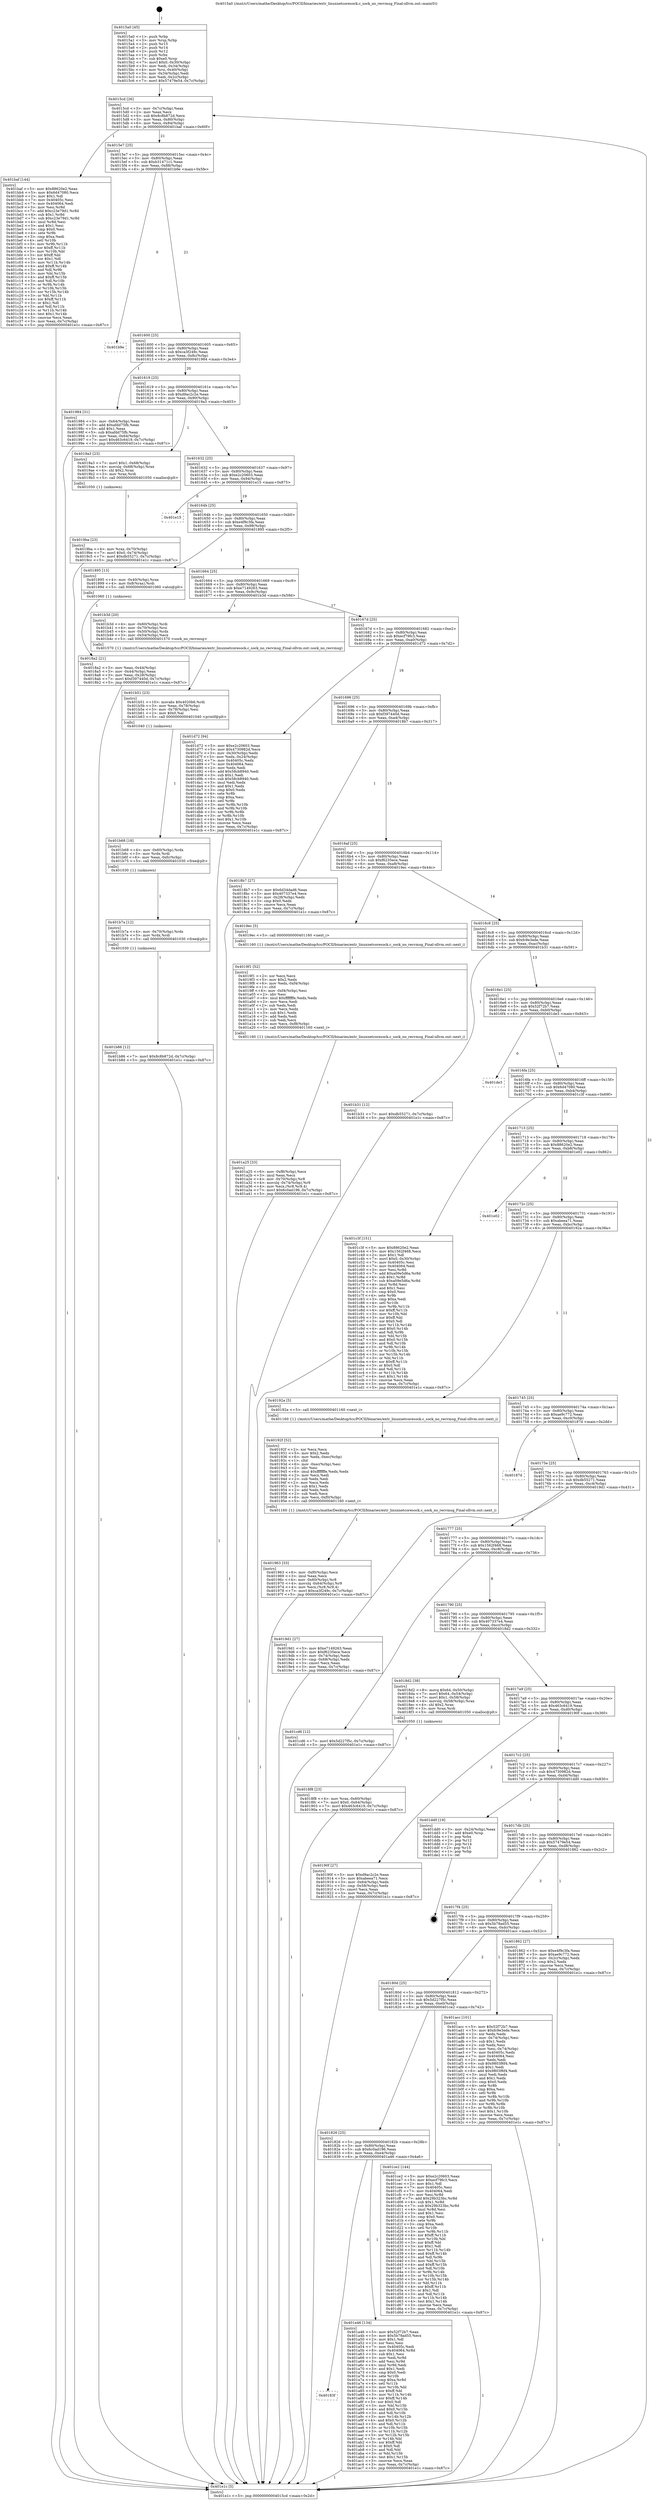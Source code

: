 digraph "0x4015a0" {
  label = "0x4015a0 (/mnt/c/Users/mathe/Desktop/tcc/POCII/binaries/extr_linuxnetcoresock.c_sock_no_recvmsg_Final-ollvm.out::main(0))"
  labelloc = "t"
  node[shape=record]

  Entry [label="",width=0.3,height=0.3,shape=circle,fillcolor=black,style=filled]
  "0x4015cd" [label="{
     0x4015cd [26]\l
     | [instrs]\l
     &nbsp;&nbsp;0x4015cd \<+3\>: mov -0x7c(%rbp),%eax\l
     &nbsp;&nbsp;0x4015d0 \<+2\>: mov %eax,%ecx\l
     &nbsp;&nbsp;0x4015d2 \<+6\>: sub $0x8c8b872d,%ecx\l
     &nbsp;&nbsp;0x4015d8 \<+3\>: mov %eax,-0x80(%rbp)\l
     &nbsp;&nbsp;0x4015db \<+6\>: mov %ecx,-0x84(%rbp)\l
     &nbsp;&nbsp;0x4015e1 \<+6\>: je 0000000000401baf \<main+0x60f\>\l
  }"]
  "0x401baf" [label="{
     0x401baf [144]\l
     | [instrs]\l
     &nbsp;&nbsp;0x401baf \<+5\>: mov $0x88620e2,%eax\l
     &nbsp;&nbsp;0x401bb4 \<+5\>: mov $0x6d47080,%ecx\l
     &nbsp;&nbsp;0x401bb9 \<+2\>: mov $0x1,%dl\l
     &nbsp;&nbsp;0x401bbb \<+7\>: mov 0x40405c,%esi\l
     &nbsp;&nbsp;0x401bc2 \<+7\>: mov 0x404064,%edi\l
     &nbsp;&nbsp;0x401bc9 \<+3\>: mov %esi,%r8d\l
     &nbsp;&nbsp;0x401bcc \<+7\>: add $0xc23e79d1,%r8d\l
     &nbsp;&nbsp;0x401bd3 \<+4\>: sub $0x1,%r8d\l
     &nbsp;&nbsp;0x401bd7 \<+7\>: sub $0xc23e79d1,%r8d\l
     &nbsp;&nbsp;0x401bde \<+4\>: imul %r8d,%esi\l
     &nbsp;&nbsp;0x401be2 \<+3\>: and $0x1,%esi\l
     &nbsp;&nbsp;0x401be5 \<+3\>: cmp $0x0,%esi\l
     &nbsp;&nbsp;0x401be8 \<+4\>: sete %r9b\l
     &nbsp;&nbsp;0x401bec \<+3\>: cmp $0xa,%edi\l
     &nbsp;&nbsp;0x401bef \<+4\>: setl %r10b\l
     &nbsp;&nbsp;0x401bf3 \<+3\>: mov %r9b,%r11b\l
     &nbsp;&nbsp;0x401bf6 \<+4\>: xor $0xff,%r11b\l
     &nbsp;&nbsp;0x401bfa \<+3\>: mov %r10b,%bl\l
     &nbsp;&nbsp;0x401bfd \<+3\>: xor $0xff,%bl\l
     &nbsp;&nbsp;0x401c00 \<+3\>: xor $0x1,%dl\l
     &nbsp;&nbsp;0x401c03 \<+3\>: mov %r11b,%r14b\l
     &nbsp;&nbsp;0x401c06 \<+4\>: and $0xff,%r14b\l
     &nbsp;&nbsp;0x401c0a \<+3\>: and %dl,%r9b\l
     &nbsp;&nbsp;0x401c0d \<+3\>: mov %bl,%r15b\l
     &nbsp;&nbsp;0x401c10 \<+4\>: and $0xff,%r15b\l
     &nbsp;&nbsp;0x401c14 \<+3\>: and %dl,%r10b\l
     &nbsp;&nbsp;0x401c17 \<+3\>: or %r9b,%r14b\l
     &nbsp;&nbsp;0x401c1a \<+3\>: or %r10b,%r15b\l
     &nbsp;&nbsp;0x401c1d \<+3\>: xor %r15b,%r14b\l
     &nbsp;&nbsp;0x401c20 \<+3\>: or %bl,%r11b\l
     &nbsp;&nbsp;0x401c23 \<+4\>: xor $0xff,%r11b\l
     &nbsp;&nbsp;0x401c27 \<+3\>: or $0x1,%dl\l
     &nbsp;&nbsp;0x401c2a \<+3\>: and %dl,%r11b\l
     &nbsp;&nbsp;0x401c2d \<+3\>: or %r11b,%r14b\l
     &nbsp;&nbsp;0x401c30 \<+4\>: test $0x1,%r14b\l
     &nbsp;&nbsp;0x401c34 \<+3\>: cmovne %ecx,%eax\l
     &nbsp;&nbsp;0x401c37 \<+3\>: mov %eax,-0x7c(%rbp)\l
     &nbsp;&nbsp;0x401c3a \<+5\>: jmp 0000000000401e1c \<main+0x87c\>\l
  }"]
  "0x4015e7" [label="{
     0x4015e7 [25]\l
     | [instrs]\l
     &nbsp;&nbsp;0x4015e7 \<+5\>: jmp 00000000004015ec \<main+0x4c\>\l
     &nbsp;&nbsp;0x4015ec \<+3\>: mov -0x80(%rbp),%eax\l
     &nbsp;&nbsp;0x4015ef \<+5\>: sub $0xb31471c1,%eax\l
     &nbsp;&nbsp;0x4015f4 \<+6\>: mov %eax,-0x88(%rbp)\l
     &nbsp;&nbsp;0x4015fa \<+6\>: je 0000000000401b9e \<main+0x5fe\>\l
  }"]
  Exit [label="",width=0.3,height=0.3,shape=circle,fillcolor=black,style=filled,peripheries=2]
  "0x401b9e" [label="{
     0x401b9e\l
  }", style=dashed]
  "0x401600" [label="{
     0x401600 [25]\l
     | [instrs]\l
     &nbsp;&nbsp;0x401600 \<+5\>: jmp 0000000000401605 \<main+0x65\>\l
     &nbsp;&nbsp;0x401605 \<+3\>: mov -0x80(%rbp),%eax\l
     &nbsp;&nbsp;0x401608 \<+5\>: sub $0xca3f249c,%eax\l
     &nbsp;&nbsp;0x40160d \<+6\>: mov %eax,-0x8c(%rbp)\l
     &nbsp;&nbsp;0x401613 \<+6\>: je 0000000000401984 \<main+0x3e4\>\l
  }"]
  "0x401b86" [label="{
     0x401b86 [12]\l
     | [instrs]\l
     &nbsp;&nbsp;0x401b86 \<+7\>: movl $0x8c8b872d,-0x7c(%rbp)\l
     &nbsp;&nbsp;0x401b8d \<+5\>: jmp 0000000000401e1c \<main+0x87c\>\l
  }"]
  "0x401984" [label="{
     0x401984 [31]\l
     | [instrs]\l
     &nbsp;&nbsp;0x401984 \<+3\>: mov -0x64(%rbp),%eax\l
     &nbsp;&nbsp;0x401987 \<+5\>: add $0xafdd75fb,%eax\l
     &nbsp;&nbsp;0x40198c \<+3\>: add $0x1,%eax\l
     &nbsp;&nbsp;0x40198f \<+5\>: sub $0xafdd75fb,%eax\l
     &nbsp;&nbsp;0x401994 \<+3\>: mov %eax,-0x64(%rbp)\l
     &nbsp;&nbsp;0x401997 \<+7\>: movl $0x463c6419,-0x7c(%rbp)\l
     &nbsp;&nbsp;0x40199e \<+5\>: jmp 0000000000401e1c \<main+0x87c\>\l
  }"]
  "0x401619" [label="{
     0x401619 [25]\l
     | [instrs]\l
     &nbsp;&nbsp;0x401619 \<+5\>: jmp 000000000040161e \<main+0x7e\>\l
     &nbsp;&nbsp;0x40161e \<+3\>: mov -0x80(%rbp),%eax\l
     &nbsp;&nbsp;0x401621 \<+5\>: sub $0xd9ac2c2e,%eax\l
     &nbsp;&nbsp;0x401626 \<+6\>: mov %eax,-0x90(%rbp)\l
     &nbsp;&nbsp;0x40162c \<+6\>: je 00000000004019a3 \<main+0x403\>\l
  }"]
  "0x401b7a" [label="{
     0x401b7a [12]\l
     | [instrs]\l
     &nbsp;&nbsp;0x401b7a \<+4\>: mov -0x70(%rbp),%rdx\l
     &nbsp;&nbsp;0x401b7e \<+3\>: mov %rdx,%rdi\l
     &nbsp;&nbsp;0x401b81 \<+5\>: call 0000000000401030 \<free@plt\>\l
     | [calls]\l
     &nbsp;&nbsp;0x401030 \{1\} (unknown)\l
  }"]
  "0x4019a3" [label="{
     0x4019a3 [23]\l
     | [instrs]\l
     &nbsp;&nbsp;0x4019a3 \<+7\>: movl $0x1,-0x68(%rbp)\l
     &nbsp;&nbsp;0x4019aa \<+4\>: movslq -0x68(%rbp),%rax\l
     &nbsp;&nbsp;0x4019ae \<+4\>: shl $0x2,%rax\l
     &nbsp;&nbsp;0x4019b2 \<+3\>: mov %rax,%rdi\l
     &nbsp;&nbsp;0x4019b5 \<+5\>: call 0000000000401050 \<malloc@plt\>\l
     | [calls]\l
     &nbsp;&nbsp;0x401050 \{1\} (unknown)\l
  }"]
  "0x401632" [label="{
     0x401632 [25]\l
     | [instrs]\l
     &nbsp;&nbsp;0x401632 \<+5\>: jmp 0000000000401637 \<main+0x97\>\l
     &nbsp;&nbsp;0x401637 \<+3\>: mov -0x80(%rbp),%eax\l
     &nbsp;&nbsp;0x40163a \<+5\>: sub $0xe2c20603,%eax\l
     &nbsp;&nbsp;0x40163f \<+6\>: mov %eax,-0x94(%rbp)\l
     &nbsp;&nbsp;0x401645 \<+6\>: je 0000000000401e15 \<main+0x875\>\l
  }"]
  "0x401b68" [label="{
     0x401b68 [18]\l
     | [instrs]\l
     &nbsp;&nbsp;0x401b68 \<+4\>: mov -0x60(%rbp),%rdx\l
     &nbsp;&nbsp;0x401b6c \<+3\>: mov %rdx,%rdi\l
     &nbsp;&nbsp;0x401b6f \<+6\>: mov %eax,-0xfc(%rbp)\l
     &nbsp;&nbsp;0x401b75 \<+5\>: call 0000000000401030 \<free@plt\>\l
     | [calls]\l
     &nbsp;&nbsp;0x401030 \{1\} (unknown)\l
  }"]
  "0x401e15" [label="{
     0x401e15\l
  }", style=dashed]
  "0x40164b" [label="{
     0x40164b [25]\l
     | [instrs]\l
     &nbsp;&nbsp;0x40164b \<+5\>: jmp 0000000000401650 \<main+0xb0\>\l
     &nbsp;&nbsp;0x401650 \<+3\>: mov -0x80(%rbp),%eax\l
     &nbsp;&nbsp;0x401653 \<+5\>: sub $0xe4f9c3fa,%eax\l
     &nbsp;&nbsp;0x401658 \<+6\>: mov %eax,-0x98(%rbp)\l
     &nbsp;&nbsp;0x40165e \<+6\>: je 0000000000401895 \<main+0x2f5\>\l
  }"]
  "0x401b51" [label="{
     0x401b51 [23]\l
     | [instrs]\l
     &nbsp;&nbsp;0x401b51 \<+10\>: movabs $0x4020b6,%rdi\l
     &nbsp;&nbsp;0x401b5b \<+3\>: mov %eax,-0x78(%rbp)\l
     &nbsp;&nbsp;0x401b5e \<+3\>: mov -0x78(%rbp),%esi\l
     &nbsp;&nbsp;0x401b61 \<+2\>: mov $0x0,%al\l
     &nbsp;&nbsp;0x401b63 \<+5\>: call 0000000000401040 \<printf@plt\>\l
     | [calls]\l
     &nbsp;&nbsp;0x401040 \{1\} (unknown)\l
  }"]
  "0x401895" [label="{
     0x401895 [13]\l
     | [instrs]\l
     &nbsp;&nbsp;0x401895 \<+4\>: mov -0x40(%rbp),%rax\l
     &nbsp;&nbsp;0x401899 \<+4\>: mov 0x8(%rax),%rdi\l
     &nbsp;&nbsp;0x40189d \<+5\>: call 0000000000401060 \<atoi@plt\>\l
     | [calls]\l
     &nbsp;&nbsp;0x401060 \{1\} (unknown)\l
  }"]
  "0x401664" [label="{
     0x401664 [25]\l
     | [instrs]\l
     &nbsp;&nbsp;0x401664 \<+5\>: jmp 0000000000401669 \<main+0xc9\>\l
     &nbsp;&nbsp;0x401669 \<+3\>: mov -0x80(%rbp),%eax\l
     &nbsp;&nbsp;0x40166c \<+5\>: sub $0xe7149263,%eax\l
     &nbsp;&nbsp;0x401671 \<+6\>: mov %eax,-0x9c(%rbp)\l
     &nbsp;&nbsp;0x401677 \<+6\>: je 0000000000401b3d \<main+0x59d\>\l
  }"]
  "0x40183f" [label="{
     0x40183f\l
  }", style=dashed]
  "0x401b3d" [label="{
     0x401b3d [20]\l
     | [instrs]\l
     &nbsp;&nbsp;0x401b3d \<+4\>: mov -0x60(%rbp),%rdi\l
     &nbsp;&nbsp;0x401b41 \<+4\>: mov -0x70(%rbp),%rsi\l
     &nbsp;&nbsp;0x401b45 \<+4\>: mov -0x50(%rbp),%rdx\l
     &nbsp;&nbsp;0x401b49 \<+3\>: mov -0x54(%rbp),%ecx\l
     &nbsp;&nbsp;0x401b4c \<+5\>: call 0000000000401570 \<sock_no_recvmsg\>\l
     | [calls]\l
     &nbsp;&nbsp;0x401570 \{1\} (/mnt/c/Users/mathe/Desktop/tcc/POCII/binaries/extr_linuxnetcoresock.c_sock_no_recvmsg_Final-ollvm.out::sock_no_recvmsg)\l
  }"]
  "0x40167d" [label="{
     0x40167d [25]\l
     | [instrs]\l
     &nbsp;&nbsp;0x40167d \<+5\>: jmp 0000000000401682 \<main+0xe2\>\l
     &nbsp;&nbsp;0x401682 \<+3\>: mov -0x80(%rbp),%eax\l
     &nbsp;&nbsp;0x401685 \<+5\>: sub $0xecf79fc3,%eax\l
     &nbsp;&nbsp;0x40168a \<+6\>: mov %eax,-0xa0(%rbp)\l
     &nbsp;&nbsp;0x401690 \<+6\>: je 0000000000401d72 \<main+0x7d2\>\l
  }"]
  "0x401a46" [label="{
     0x401a46 [134]\l
     | [instrs]\l
     &nbsp;&nbsp;0x401a46 \<+5\>: mov $0x52f72b7,%eax\l
     &nbsp;&nbsp;0x401a4b \<+5\>: mov $0x5b78ad55,%ecx\l
     &nbsp;&nbsp;0x401a50 \<+2\>: mov $0x1,%dl\l
     &nbsp;&nbsp;0x401a52 \<+2\>: xor %esi,%esi\l
     &nbsp;&nbsp;0x401a54 \<+7\>: mov 0x40405c,%edi\l
     &nbsp;&nbsp;0x401a5b \<+8\>: mov 0x404064,%r8d\l
     &nbsp;&nbsp;0x401a63 \<+3\>: sub $0x1,%esi\l
     &nbsp;&nbsp;0x401a66 \<+3\>: mov %edi,%r9d\l
     &nbsp;&nbsp;0x401a69 \<+3\>: add %esi,%r9d\l
     &nbsp;&nbsp;0x401a6c \<+4\>: imul %r9d,%edi\l
     &nbsp;&nbsp;0x401a70 \<+3\>: and $0x1,%edi\l
     &nbsp;&nbsp;0x401a73 \<+3\>: cmp $0x0,%edi\l
     &nbsp;&nbsp;0x401a76 \<+4\>: sete %r10b\l
     &nbsp;&nbsp;0x401a7a \<+4\>: cmp $0xa,%r8d\l
     &nbsp;&nbsp;0x401a7e \<+4\>: setl %r11b\l
     &nbsp;&nbsp;0x401a82 \<+3\>: mov %r10b,%bl\l
     &nbsp;&nbsp;0x401a85 \<+3\>: xor $0xff,%bl\l
     &nbsp;&nbsp;0x401a88 \<+3\>: mov %r11b,%r14b\l
     &nbsp;&nbsp;0x401a8b \<+4\>: xor $0xff,%r14b\l
     &nbsp;&nbsp;0x401a8f \<+3\>: xor $0x0,%dl\l
     &nbsp;&nbsp;0x401a92 \<+3\>: mov %bl,%r15b\l
     &nbsp;&nbsp;0x401a95 \<+4\>: and $0x0,%r15b\l
     &nbsp;&nbsp;0x401a99 \<+3\>: and %dl,%r10b\l
     &nbsp;&nbsp;0x401a9c \<+3\>: mov %r14b,%r12b\l
     &nbsp;&nbsp;0x401a9f \<+4\>: and $0x0,%r12b\l
     &nbsp;&nbsp;0x401aa3 \<+3\>: and %dl,%r11b\l
     &nbsp;&nbsp;0x401aa6 \<+3\>: or %r10b,%r15b\l
     &nbsp;&nbsp;0x401aa9 \<+3\>: or %r11b,%r12b\l
     &nbsp;&nbsp;0x401aac \<+3\>: xor %r12b,%r15b\l
     &nbsp;&nbsp;0x401aaf \<+3\>: or %r14b,%bl\l
     &nbsp;&nbsp;0x401ab2 \<+3\>: xor $0xff,%bl\l
     &nbsp;&nbsp;0x401ab5 \<+3\>: or $0x0,%dl\l
     &nbsp;&nbsp;0x401ab8 \<+2\>: and %dl,%bl\l
     &nbsp;&nbsp;0x401aba \<+3\>: or %bl,%r15b\l
     &nbsp;&nbsp;0x401abd \<+4\>: test $0x1,%r15b\l
     &nbsp;&nbsp;0x401ac1 \<+3\>: cmovne %ecx,%eax\l
     &nbsp;&nbsp;0x401ac4 \<+3\>: mov %eax,-0x7c(%rbp)\l
     &nbsp;&nbsp;0x401ac7 \<+5\>: jmp 0000000000401e1c \<main+0x87c\>\l
  }"]
  "0x401d72" [label="{
     0x401d72 [94]\l
     | [instrs]\l
     &nbsp;&nbsp;0x401d72 \<+5\>: mov $0xe2c20603,%eax\l
     &nbsp;&nbsp;0x401d77 \<+5\>: mov $0x4730982d,%ecx\l
     &nbsp;&nbsp;0x401d7c \<+3\>: mov -0x30(%rbp),%edx\l
     &nbsp;&nbsp;0x401d7f \<+3\>: mov %edx,-0x24(%rbp)\l
     &nbsp;&nbsp;0x401d82 \<+7\>: mov 0x40405c,%edx\l
     &nbsp;&nbsp;0x401d89 \<+7\>: mov 0x404064,%esi\l
     &nbsp;&nbsp;0x401d90 \<+2\>: mov %edx,%edi\l
     &nbsp;&nbsp;0x401d92 \<+6\>: add $0x58cb8940,%edi\l
     &nbsp;&nbsp;0x401d98 \<+3\>: sub $0x1,%edi\l
     &nbsp;&nbsp;0x401d9b \<+6\>: sub $0x58cb8940,%edi\l
     &nbsp;&nbsp;0x401da1 \<+3\>: imul %edi,%edx\l
     &nbsp;&nbsp;0x401da4 \<+3\>: and $0x1,%edx\l
     &nbsp;&nbsp;0x401da7 \<+3\>: cmp $0x0,%edx\l
     &nbsp;&nbsp;0x401daa \<+4\>: sete %r8b\l
     &nbsp;&nbsp;0x401dae \<+3\>: cmp $0xa,%esi\l
     &nbsp;&nbsp;0x401db1 \<+4\>: setl %r9b\l
     &nbsp;&nbsp;0x401db5 \<+3\>: mov %r8b,%r10b\l
     &nbsp;&nbsp;0x401db8 \<+3\>: and %r9b,%r10b\l
     &nbsp;&nbsp;0x401dbb \<+3\>: xor %r9b,%r8b\l
     &nbsp;&nbsp;0x401dbe \<+3\>: or %r8b,%r10b\l
     &nbsp;&nbsp;0x401dc1 \<+4\>: test $0x1,%r10b\l
     &nbsp;&nbsp;0x401dc5 \<+3\>: cmovne %ecx,%eax\l
     &nbsp;&nbsp;0x401dc8 \<+3\>: mov %eax,-0x7c(%rbp)\l
     &nbsp;&nbsp;0x401dcb \<+5\>: jmp 0000000000401e1c \<main+0x87c\>\l
  }"]
  "0x401696" [label="{
     0x401696 [25]\l
     | [instrs]\l
     &nbsp;&nbsp;0x401696 \<+5\>: jmp 000000000040169b \<main+0xfb\>\l
     &nbsp;&nbsp;0x40169b \<+3\>: mov -0x80(%rbp),%eax\l
     &nbsp;&nbsp;0x40169e \<+5\>: sub $0xf397440d,%eax\l
     &nbsp;&nbsp;0x4016a3 \<+6\>: mov %eax,-0xa4(%rbp)\l
     &nbsp;&nbsp;0x4016a9 \<+6\>: je 00000000004018b7 \<main+0x317\>\l
  }"]
  "0x401826" [label="{
     0x401826 [25]\l
     | [instrs]\l
     &nbsp;&nbsp;0x401826 \<+5\>: jmp 000000000040182b \<main+0x28b\>\l
     &nbsp;&nbsp;0x40182b \<+3\>: mov -0x80(%rbp),%eax\l
     &nbsp;&nbsp;0x40182e \<+5\>: sub $0x6c0ad196,%eax\l
     &nbsp;&nbsp;0x401833 \<+6\>: mov %eax,-0xe4(%rbp)\l
     &nbsp;&nbsp;0x401839 \<+6\>: je 0000000000401a46 \<main+0x4a6\>\l
  }"]
  "0x4018b7" [label="{
     0x4018b7 [27]\l
     | [instrs]\l
     &nbsp;&nbsp;0x4018b7 \<+5\>: mov $0x6d34dad6,%eax\l
     &nbsp;&nbsp;0x4018bc \<+5\>: mov $0x407337e4,%ecx\l
     &nbsp;&nbsp;0x4018c1 \<+3\>: mov -0x28(%rbp),%edx\l
     &nbsp;&nbsp;0x4018c4 \<+3\>: cmp $0x0,%edx\l
     &nbsp;&nbsp;0x4018c7 \<+3\>: cmove %ecx,%eax\l
     &nbsp;&nbsp;0x4018ca \<+3\>: mov %eax,-0x7c(%rbp)\l
     &nbsp;&nbsp;0x4018cd \<+5\>: jmp 0000000000401e1c \<main+0x87c\>\l
  }"]
  "0x4016af" [label="{
     0x4016af [25]\l
     | [instrs]\l
     &nbsp;&nbsp;0x4016af \<+5\>: jmp 00000000004016b4 \<main+0x114\>\l
     &nbsp;&nbsp;0x4016b4 \<+3\>: mov -0x80(%rbp),%eax\l
     &nbsp;&nbsp;0x4016b7 \<+5\>: sub $0xf6235ece,%eax\l
     &nbsp;&nbsp;0x4016bc \<+6\>: mov %eax,-0xa8(%rbp)\l
     &nbsp;&nbsp;0x4016c2 \<+6\>: je 00000000004019ec \<main+0x44c\>\l
  }"]
  "0x401ce2" [label="{
     0x401ce2 [144]\l
     | [instrs]\l
     &nbsp;&nbsp;0x401ce2 \<+5\>: mov $0xe2c20603,%eax\l
     &nbsp;&nbsp;0x401ce7 \<+5\>: mov $0xecf79fc3,%ecx\l
     &nbsp;&nbsp;0x401cec \<+2\>: mov $0x1,%dl\l
     &nbsp;&nbsp;0x401cee \<+7\>: mov 0x40405c,%esi\l
     &nbsp;&nbsp;0x401cf5 \<+7\>: mov 0x404064,%edi\l
     &nbsp;&nbsp;0x401cfc \<+3\>: mov %esi,%r8d\l
     &nbsp;&nbsp;0x401cff \<+7\>: add $0x29b323bc,%r8d\l
     &nbsp;&nbsp;0x401d06 \<+4\>: sub $0x1,%r8d\l
     &nbsp;&nbsp;0x401d0a \<+7\>: sub $0x29b323bc,%r8d\l
     &nbsp;&nbsp;0x401d11 \<+4\>: imul %r8d,%esi\l
     &nbsp;&nbsp;0x401d15 \<+3\>: and $0x1,%esi\l
     &nbsp;&nbsp;0x401d18 \<+3\>: cmp $0x0,%esi\l
     &nbsp;&nbsp;0x401d1b \<+4\>: sete %r9b\l
     &nbsp;&nbsp;0x401d1f \<+3\>: cmp $0xa,%edi\l
     &nbsp;&nbsp;0x401d22 \<+4\>: setl %r10b\l
     &nbsp;&nbsp;0x401d26 \<+3\>: mov %r9b,%r11b\l
     &nbsp;&nbsp;0x401d29 \<+4\>: xor $0xff,%r11b\l
     &nbsp;&nbsp;0x401d2d \<+3\>: mov %r10b,%bl\l
     &nbsp;&nbsp;0x401d30 \<+3\>: xor $0xff,%bl\l
     &nbsp;&nbsp;0x401d33 \<+3\>: xor $0x1,%dl\l
     &nbsp;&nbsp;0x401d36 \<+3\>: mov %r11b,%r14b\l
     &nbsp;&nbsp;0x401d39 \<+4\>: and $0xff,%r14b\l
     &nbsp;&nbsp;0x401d3d \<+3\>: and %dl,%r9b\l
     &nbsp;&nbsp;0x401d40 \<+3\>: mov %bl,%r15b\l
     &nbsp;&nbsp;0x401d43 \<+4\>: and $0xff,%r15b\l
     &nbsp;&nbsp;0x401d47 \<+3\>: and %dl,%r10b\l
     &nbsp;&nbsp;0x401d4a \<+3\>: or %r9b,%r14b\l
     &nbsp;&nbsp;0x401d4d \<+3\>: or %r10b,%r15b\l
     &nbsp;&nbsp;0x401d50 \<+3\>: xor %r15b,%r14b\l
     &nbsp;&nbsp;0x401d53 \<+3\>: or %bl,%r11b\l
     &nbsp;&nbsp;0x401d56 \<+4\>: xor $0xff,%r11b\l
     &nbsp;&nbsp;0x401d5a \<+3\>: or $0x1,%dl\l
     &nbsp;&nbsp;0x401d5d \<+3\>: and %dl,%r11b\l
     &nbsp;&nbsp;0x401d60 \<+3\>: or %r11b,%r14b\l
     &nbsp;&nbsp;0x401d63 \<+4\>: test $0x1,%r14b\l
     &nbsp;&nbsp;0x401d67 \<+3\>: cmovne %ecx,%eax\l
     &nbsp;&nbsp;0x401d6a \<+3\>: mov %eax,-0x7c(%rbp)\l
     &nbsp;&nbsp;0x401d6d \<+5\>: jmp 0000000000401e1c \<main+0x87c\>\l
  }"]
  "0x4019ec" [label="{
     0x4019ec [5]\l
     | [instrs]\l
     &nbsp;&nbsp;0x4019ec \<+5\>: call 0000000000401160 \<next_i\>\l
     | [calls]\l
     &nbsp;&nbsp;0x401160 \{1\} (/mnt/c/Users/mathe/Desktop/tcc/POCII/binaries/extr_linuxnetcoresock.c_sock_no_recvmsg_Final-ollvm.out::next_i)\l
  }"]
  "0x4016c8" [label="{
     0x4016c8 [25]\l
     | [instrs]\l
     &nbsp;&nbsp;0x4016c8 \<+5\>: jmp 00000000004016cd \<main+0x12d\>\l
     &nbsp;&nbsp;0x4016cd \<+3\>: mov -0x80(%rbp),%eax\l
     &nbsp;&nbsp;0x4016d0 \<+5\>: sub $0xfc9e3ede,%eax\l
     &nbsp;&nbsp;0x4016d5 \<+6\>: mov %eax,-0xac(%rbp)\l
     &nbsp;&nbsp;0x4016db \<+6\>: je 0000000000401b31 \<main+0x591\>\l
  }"]
  "0x40180d" [label="{
     0x40180d [25]\l
     | [instrs]\l
     &nbsp;&nbsp;0x40180d \<+5\>: jmp 0000000000401812 \<main+0x272\>\l
     &nbsp;&nbsp;0x401812 \<+3\>: mov -0x80(%rbp),%eax\l
     &nbsp;&nbsp;0x401815 \<+5\>: sub $0x5d227f5c,%eax\l
     &nbsp;&nbsp;0x40181a \<+6\>: mov %eax,-0xe0(%rbp)\l
     &nbsp;&nbsp;0x401820 \<+6\>: je 0000000000401ce2 \<main+0x742\>\l
  }"]
  "0x401b31" [label="{
     0x401b31 [12]\l
     | [instrs]\l
     &nbsp;&nbsp;0x401b31 \<+7\>: movl $0xdb55271,-0x7c(%rbp)\l
     &nbsp;&nbsp;0x401b38 \<+5\>: jmp 0000000000401e1c \<main+0x87c\>\l
  }"]
  "0x4016e1" [label="{
     0x4016e1 [25]\l
     | [instrs]\l
     &nbsp;&nbsp;0x4016e1 \<+5\>: jmp 00000000004016e6 \<main+0x146\>\l
     &nbsp;&nbsp;0x4016e6 \<+3\>: mov -0x80(%rbp),%eax\l
     &nbsp;&nbsp;0x4016e9 \<+5\>: sub $0x52f72b7,%eax\l
     &nbsp;&nbsp;0x4016ee \<+6\>: mov %eax,-0xb0(%rbp)\l
     &nbsp;&nbsp;0x4016f4 \<+6\>: je 0000000000401de3 \<main+0x843\>\l
  }"]
  "0x401acc" [label="{
     0x401acc [101]\l
     | [instrs]\l
     &nbsp;&nbsp;0x401acc \<+5\>: mov $0x52f72b7,%eax\l
     &nbsp;&nbsp;0x401ad1 \<+5\>: mov $0xfc9e3ede,%ecx\l
     &nbsp;&nbsp;0x401ad6 \<+2\>: xor %edx,%edx\l
     &nbsp;&nbsp;0x401ad8 \<+3\>: mov -0x74(%rbp),%esi\l
     &nbsp;&nbsp;0x401adb \<+3\>: sub $0x1,%edx\l
     &nbsp;&nbsp;0x401ade \<+2\>: sub %edx,%esi\l
     &nbsp;&nbsp;0x401ae0 \<+3\>: mov %esi,-0x74(%rbp)\l
     &nbsp;&nbsp;0x401ae3 \<+7\>: mov 0x40405c,%edx\l
     &nbsp;&nbsp;0x401aea \<+7\>: mov 0x404064,%esi\l
     &nbsp;&nbsp;0x401af1 \<+2\>: mov %edx,%edi\l
     &nbsp;&nbsp;0x401af3 \<+6\>: sub $0x9803f6f4,%edi\l
     &nbsp;&nbsp;0x401af9 \<+3\>: sub $0x1,%edi\l
     &nbsp;&nbsp;0x401afc \<+6\>: add $0x9803f6f4,%edi\l
     &nbsp;&nbsp;0x401b02 \<+3\>: imul %edi,%edx\l
     &nbsp;&nbsp;0x401b05 \<+3\>: and $0x1,%edx\l
     &nbsp;&nbsp;0x401b08 \<+3\>: cmp $0x0,%edx\l
     &nbsp;&nbsp;0x401b0b \<+4\>: sete %r8b\l
     &nbsp;&nbsp;0x401b0f \<+3\>: cmp $0xa,%esi\l
     &nbsp;&nbsp;0x401b12 \<+4\>: setl %r9b\l
     &nbsp;&nbsp;0x401b16 \<+3\>: mov %r8b,%r10b\l
     &nbsp;&nbsp;0x401b19 \<+3\>: and %r9b,%r10b\l
     &nbsp;&nbsp;0x401b1c \<+3\>: xor %r9b,%r8b\l
     &nbsp;&nbsp;0x401b1f \<+3\>: or %r8b,%r10b\l
     &nbsp;&nbsp;0x401b22 \<+4\>: test $0x1,%r10b\l
     &nbsp;&nbsp;0x401b26 \<+3\>: cmovne %ecx,%eax\l
     &nbsp;&nbsp;0x401b29 \<+3\>: mov %eax,-0x7c(%rbp)\l
     &nbsp;&nbsp;0x401b2c \<+5\>: jmp 0000000000401e1c \<main+0x87c\>\l
  }"]
  "0x401de3" [label="{
     0x401de3\l
  }", style=dashed]
  "0x4016fa" [label="{
     0x4016fa [25]\l
     | [instrs]\l
     &nbsp;&nbsp;0x4016fa \<+5\>: jmp 00000000004016ff \<main+0x15f\>\l
     &nbsp;&nbsp;0x4016ff \<+3\>: mov -0x80(%rbp),%eax\l
     &nbsp;&nbsp;0x401702 \<+5\>: sub $0x6d47080,%eax\l
     &nbsp;&nbsp;0x401707 \<+6\>: mov %eax,-0xb4(%rbp)\l
     &nbsp;&nbsp;0x40170d \<+6\>: je 0000000000401c3f \<main+0x69f\>\l
  }"]
  "0x401a25" [label="{
     0x401a25 [33]\l
     | [instrs]\l
     &nbsp;&nbsp;0x401a25 \<+6\>: mov -0xf8(%rbp),%ecx\l
     &nbsp;&nbsp;0x401a2b \<+3\>: imul %eax,%ecx\l
     &nbsp;&nbsp;0x401a2e \<+4\>: mov -0x70(%rbp),%r8\l
     &nbsp;&nbsp;0x401a32 \<+4\>: movslq -0x74(%rbp),%r9\l
     &nbsp;&nbsp;0x401a36 \<+4\>: mov %ecx,(%r8,%r9,4)\l
     &nbsp;&nbsp;0x401a3a \<+7\>: movl $0x6c0ad196,-0x7c(%rbp)\l
     &nbsp;&nbsp;0x401a41 \<+5\>: jmp 0000000000401e1c \<main+0x87c\>\l
  }"]
  "0x401c3f" [label="{
     0x401c3f [151]\l
     | [instrs]\l
     &nbsp;&nbsp;0x401c3f \<+5\>: mov $0x88620e2,%eax\l
     &nbsp;&nbsp;0x401c44 \<+5\>: mov $0x1562f468,%ecx\l
     &nbsp;&nbsp;0x401c49 \<+2\>: mov $0x1,%dl\l
     &nbsp;&nbsp;0x401c4b \<+7\>: movl $0x0,-0x30(%rbp)\l
     &nbsp;&nbsp;0x401c52 \<+7\>: mov 0x40405c,%esi\l
     &nbsp;&nbsp;0x401c59 \<+7\>: mov 0x404064,%edi\l
     &nbsp;&nbsp;0x401c60 \<+3\>: mov %esi,%r8d\l
     &nbsp;&nbsp;0x401c63 \<+7\>: add $0xa09e5d6a,%r8d\l
     &nbsp;&nbsp;0x401c6a \<+4\>: sub $0x1,%r8d\l
     &nbsp;&nbsp;0x401c6e \<+7\>: sub $0xa09e5d6a,%r8d\l
     &nbsp;&nbsp;0x401c75 \<+4\>: imul %r8d,%esi\l
     &nbsp;&nbsp;0x401c79 \<+3\>: and $0x1,%esi\l
     &nbsp;&nbsp;0x401c7c \<+3\>: cmp $0x0,%esi\l
     &nbsp;&nbsp;0x401c7f \<+4\>: sete %r9b\l
     &nbsp;&nbsp;0x401c83 \<+3\>: cmp $0xa,%edi\l
     &nbsp;&nbsp;0x401c86 \<+4\>: setl %r10b\l
     &nbsp;&nbsp;0x401c8a \<+3\>: mov %r9b,%r11b\l
     &nbsp;&nbsp;0x401c8d \<+4\>: xor $0xff,%r11b\l
     &nbsp;&nbsp;0x401c91 \<+3\>: mov %r10b,%bl\l
     &nbsp;&nbsp;0x401c94 \<+3\>: xor $0xff,%bl\l
     &nbsp;&nbsp;0x401c97 \<+3\>: xor $0x0,%dl\l
     &nbsp;&nbsp;0x401c9a \<+3\>: mov %r11b,%r14b\l
     &nbsp;&nbsp;0x401c9d \<+4\>: and $0x0,%r14b\l
     &nbsp;&nbsp;0x401ca1 \<+3\>: and %dl,%r9b\l
     &nbsp;&nbsp;0x401ca4 \<+3\>: mov %bl,%r15b\l
     &nbsp;&nbsp;0x401ca7 \<+4\>: and $0x0,%r15b\l
     &nbsp;&nbsp;0x401cab \<+3\>: and %dl,%r10b\l
     &nbsp;&nbsp;0x401cae \<+3\>: or %r9b,%r14b\l
     &nbsp;&nbsp;0x401cb1 \<+3\>: or %r10b,%r15b\l
     &nbsp;&nbsp;0x401cb4 \<+3\>: xor %r15b,%r14b\l
     &nbsp;&nbsp;0x401cb7 \<+3\>: or %bl,%r11b\l
     &nbsp;&nbsp;0x401cba \<+4\>: xor $0xff,%r11b\l
     &nbsp;&nbsp;0x401cbe \<+3\>: or $0x0,%dl\l
     &nbsp;&nbsp;0x401cc1 \<+3\>: and %dl,%r11b\l
     &nbsp;&nbsp;0x401cc4 \<+3\>: or %r11b,%r14b\l
     &nbsp;&nbsp;0x401cc7 \<+4\>: test $0x1,%r14b\l
     &nbsp;&nbsp;0x401ccb \<+3\>: cmovne %ecx,%eax\l
     &nbsp;&nbsp;0x401cce \<+3\>: mov %eax,-0x7c(%rbp)\l
     &nbsp;&nbsp;0x401cd1 \<+5\>: jmp 0000000000401e1c \<main+0x87c\>\l
  }"]
  "0x401713" [label="{
     0x401713 [25]\l
     | [instrs]\l
     &nbsp;&nbsp;0x401713 \<+5\>: jmp 0000000000401718 \<main+0x178\>\l
     &nbsp;&nbsp;0x401718 \<+3\>: mov -0x80(%rbp),%eax\l
     &nbsp;&nbsp;0x40171b \<+5\>: sub $0x88620e2,%eax\l
     &nbsp;&nbsp;0x401720 \<+6\>: mov %eax,-0xb8(%rbp)\l
     &nbsp;&nbsp;0x401726 \<+6\>: je 0000000000401e02 \<main+0x862\>\l
  }"]
  "0x4019f1" [label="{
     0x4019f1 [52]\l
     | [instrs]\l
     &nbsp;&nbsp;0x4019f1 \<+2\>: xor %ecx,%ecx\l
     &nbsp;&nbsp;0x4019f3 \<+5\>: mov $0x2,%edx\l
     &nbsp;&nbsp;0x4019f8 \<+6\>: mov %edx,-0xf4(%rbp)\l
     &nbsp;&nbsp;0x4019fe \<+1\>: cltd\l
     &nbsp;&nbsp;0x4019ff \<+6\>: mov -0xf4(%rbp),%esi\l
     &nbsp;&nbsp;0x401a05 \<+2\>: idiv %esi\l
     &nbsp;&nbsp;0x401a07 \<+6\>: imul $0xfffffffe,%edx,%edx\l
     &nbsp;&nbsp;0x401a0d \<+2\>: mov %ecx,%edi\l
     &nbsp;&nbsp;0x401a0f \<+2\>: sub %edx,%edi\l
     &nbsp;&nbsp;0x401a11 \<+2\>: mov %ecx,%edx\l
     &nbsp;&nbsp;0x401a13 \<+3\>: sub $0x1,%edx\l
     &nbsp;&nbsp;0x401a16 \<+2\>: add %edx,%edi\l
     &nbsp;&nbsp;0x401a18 \<+2\>: sub %edi,%ecx\l
     &nbsp;&nbsp;0x401a1a \<+6\>: mov %ecx,-0xf8(%rbp)\l
     &nbsp;&nbsp;0x401a20 \<+5\>: call 0000000000401160 \<next_i\>\l
     | [calls]\l
     &nbsp;&nbsp;0x401160 \{1\} (/mnt/c/Users/mathe/Desktop/tcc/POCII/binaries/extr_linuxnetcoresock.c_sock_no_recvmsg_Final-ollvm.out::next_i)\l
  }"]
  "0x401e02" [label="{
     0x401e02\l
  }", style=dashed]
  "0x40172c" [label="{
     0x40172c [25]\l
     | [instrs]\l
     &nbsp;&nbsp;0x40172c \<+5\>: jmp 0000000000401731 \<main+0x191\>\l
     &nbsp;&nbsp;0x401731 \<+3\>: mov -0x80(%rbp),%eax\l
     &nbsp;&nbsp;0x401734 \<+5\>: sub $0xabeea71,%eax\l
     &nbsp;&nbsp;0x401739 \<+6\>: mov %eax,-0xbc(%rbp)\l
     &nbsp;&nbsp;0x40173f \<+6\>: je 000000000040192a \<main+0x38a\>\l
  }"]
  "0x4019ba" [label="{
     0x4019ba [23]\l
     | [instrs]\l
     &nbsp;&nbsp;0x4019ba \<+4\>: mov %rax,-0x70(%rbp)\l
     &nbsp;&nbsp;0x4019be \<+7\>: movl $0x0,-0x74(%rbp)\l
     &nbsp;&nbsp;0x4019c5 \<+7\>: movl $0xdb55271,-0x7c(%rbp)\l
     &nbsp;&nbsp;0x4019cc \<+5\>: jmp 0000000000401e1c \<main+0x87c\>\l
  }"]
  "0x40192a" [label="{
     0x40192a [5]\l
     | [instrs]\l
     &nbsp;&nbsp;0x40192a \<+5\>: call 0000000000401160 \<next_i\>\l
     | [calls]\l
     &nbsp;&nbsp;0x401160 \{1\} (/mnt/c/Users/mathe/Desktop/tcc/POCII/binaries/extr_linuxnetcoresock.c_sock_no_recvmsg_Final-ollvm.out::next_i)\l
  }"]
  "0x401745" [label="{
     0x401745 [25]\l
     | [instrs]\l
     &nbsp;&nbsp;0x401745 \<+5\>: jmp 000000000040174a \<main+0x1aa\>\l
     &nbsp;&nbsp;0x40174a \<+3\>: mov -0x80(%rbp),%eax\l
     &nbsp;&nbsp;0x40174d \<+5\>: sub $0xae9c772,%eax\l
     &nbsp;&nbsp;0x401752 \<+6\>: mov %eax,-0xc0(%rbp)\l
     &nbsp;&nbsp;0x401758 \<+6\>: je 000000000040187d \<main+0x2dd\>\l
  }"]
  "0x401963" [label="{
     0x401963 [33]\l
     | [instrs]\l
     &nbsp;&nbsp;0x401963 \<+6\>: mov -0xf0(%rbp),%ecx\l
     &nbsp;&nbsp;0x401969 \<+3\>: imul %eax,%ecx\l
     &nbsp;&nbsp;0x40196c \<+4\>: mov -0x60(%rbp),%r8\l
     &nbsp;&nbsp;0x401970 \<+4\>: movslq -0x64(%rbp),%r9\l
     &nbsp;&nbsp;0x401974 \<+4\>: mov %ecx,(%r8,%r9,4)\l
     &nbsp;&nbsp;0x401978 \<+7\>: movl $0xca3f249c,-0x7c(%rbp)\l
     &nbsp;&nbsp;0x40197f \<+5\>: jmp 0000000000401e1c \<main+0x87c\>\l
  }"]
  "0x40187d" [label="{
     0x40187d\l
  }", style=dashed]
  "0x40175e" [label="{
     0x40175e [25]\l
     | [instrs]\l
     &nbsp;&nbsp;0x40175e \<+5\>: jmp 0000000000401763 \<main+0x1c3\>\l
     &nbsp;&nbsp;0x401763 \<+3\>: mov -0x80(%rbp),%eax\l
     &nbsp;&nbsp;0x401766 \<+5\>: sub $0xdb55271,%eax\l
     &nbsp;&nbsp;0x40176b \<+6\>: mov %eax,-0xc4(%rbp)\l
     &nbsp;&nbsp;0x401771 \<+6\>: je 00000000004019d1 \<main+0x431\>\l
  }"]
  "0x40192f" [label="{
     0x40192f [52]\l
     | [instrs]\l
     &nbsp;&nbsp;0x40192f \<+2\>: xor %ecx,%ecx\l
     &nbsp;&nbsp;0x401931 \<+5\>: mov $0x2,%edx\l
     &nbsp;&nbsp;0x401936 \<+6\>: mov %edx,-0xec(%rbp)\l
     &nbsp;&nbsp;0x40193c \<+1\>: cltd\l
     &nbsp;&nbsp;0x40193d \<+6\>: mov -0xec(%rbp),%esi\l
     &nbsp;&nbsp;0x401943 \<+2\>: idiv %esi\l
     &nbsp;&nbsp;0x401945 \<+6\>: imul $0xfffffffe,%edx,%edx\l
     &nbsp;&nbsp;0x40194b \<+2\>: mov %ecx,%edi\l
     &nbsp;&nbsp;0x40194d \<+2\>: sub %edx,%edi\l
     &nbsp;&nbsp;0x40194f \<+2\>: mov %ecx,%edx\l
     &nbsp;&nbsp;0x401951 \<+3\>: sub $0x1,%edx\l
     &nbsp;&nbsp;0x401954 \<+2\>: add %edx,%edi\l
     &nbsp;&nbsp;0x401956 \<+2\>: sub %edi,%ecx\l
     &nbsp;&nbsp;0x401958 \<+6\>: mov %ecx,-0xf0(%rbp)\l
     &nbsp;&nbsp;0x40195e \<+5\>: call 0000000000401160 \<next_i\>\l
     | [calls]\l
     &nbsp;&nbsp;0x401160 \{1\} (/mnt/c/Users/mathe/Desktop/tcc/POCII/binaries/extr_linuxnetcoresock.c_sock_no_recvmsg_Final-ollvm.out::next_i)\l
  }"]
  "0x4019d1" [label="{
     0x4019d1 [27]\l
     | [instrs]\l
     &nbsp;&nbsp;0x4019d1 \<+5\>: mov $0xe7149263,%eax\l
     &nbsp;&nbsp;0x4019d6 \<+5\>: mov $0xf6235ece,%ecx\l
     &nbsp;&nbsp;0x4019db \<+3\>: mov -0x74(%rbp),%edx\l
     &nbsp;&nbsp;0x4019de \<+3\>: cmp -0x68(%rbp),%edx\l
     &nbsp;&nbsp;0x4019e1 \<+3\>: cmovl %ecx,%eax\l
     &nbsp;&nbsp;0x4019e4 \<+3\>: mov %eax,-0x7c(%rbp)\l
     &nbsp;&nbsp;0x4019e7 \<+5\>: jmp 0000000000401e1c \<main+0x87c\>\l
  }"]
  "0x401777" [label="{
     0x401777 [25]\l
     | [instrs]\l
     &nbsp;&nbsp;0x401777 \<+5\>: jmp 000000000040177c \<main+0x1dc\>\l
     &nbsp;&nbsp;0x40177c \<+3\>: mov -0x80(%rbp),%eax\l
     &nbsp;&nbsp;0x40177f \<+5\>: sub $0x1562f468,%eax\l
     &nbsp;&nbsp;0x401784 \<+6\>: mov %eax,-0xc8(%rbp)\l
     &nbsp;&nbsp;0x40178a \<+6\>: je 0000000000401cd6 \<main+0x736\>\l
  }"]
  "0x4018f8" [label="{
     0x4018f8 [23]\l
     | [instrs]\l
     &nbsp;&nbsp;0x4018f8 \<+4\>: mov %rax,-0x60(%rbp)\l
     &nbsp;&nbsp;0x4018fc \<+7\>: movl $0x0,-0x64(%rbp)\l
     &nbsp;&nbsp;0x401903 \<+7\>: movl $0x463c6419,-0x7c(%rbp)\l
     &nbsp;&nbsp;0x40190a \<+5\>: jmp 0000000000401e1c \<main+0x87c\>\l
  }"]
  "0x401cd6" [label="{
     0x401cd6 [12]\l
     | [instrs]\l
     &nbsp;&nbsp;0x401cd6 \<+7\>: movl $0x5d227f5c,-0x7c(%rbp)\l
     &nbsp;&nbsp;0x401cdd \<+5\>: jmp 0000000000401e1c \<main+0x87c\>\l
  }"]
  "0x401790" [label="{
     0x401790 [25]\l
     | [instrs]\l
     &nbsp;&nbsp;0x401790 \<+5\>: jmp 0000000000401795 \<main+0x1f5\>\l
     &nbsp;&nbsp;0x401795 \<+3\>: mov -0x80(%rbp),%eax\l
     &nbsp;&nbsp;0x401798 \<+5\>: sub $0x407337e4,%eax\l
     &nbsp;&nbsp;0x40179d \<+6\>: mov %eax,-0xcc(%rbp)\l
     &nbsp;&nbsp;0x4017a3 \<+6\>: je 00000000004018d2 \<main+0x332\>\l
  }"]
  "0x4018a2" [label="{
     0x4018a2 [21]\l
     | [instrs]\l
     &nbsp;&nbsp;0x4018a2 \<+3\>: mov %eax,-0x44(%rbp)\l
     &nbsp;&nbsp;0x4018a5 \<+3\>: mov -0x44(%rbp),%eax\l
     &nbsp;&nbsp;0x4018a8 \<+3\>: mov %eax,-0x28(%rbp)\l
     &nbsp;&nbsp;0x4018ab \<+7\>: movl $0xf397440d,-0x7c(%rbp)\l
     &nbsp;&nbsp;0x4018b2 \<+5\>: jmp 0000000000401e1c \<main+0x87c\>\l
  }"]
  "0x4018d2" [label="{
     0x4018d2 [38]\l
     | [instrs]\l
     &nbsp;&nbsp;0x4018d2 \<+8\>: movq $0x64,-0x50(%rbp)\l
     &nbsp;&nbsp;0x4018da \<+7\>: movl $0x64,-0x54(%rbp)\l
     &nbsp;&nbsp;0x4018e1 \<+7\>: movl $0x1,-0x58(%rbp)\l
     &nbsp;&nbsp;0x4018e8 \<+4\>: movslq -0x58(%rbp),%rax\l
     &nbsp;&nbsp;0x4018ec \<+4\>: shl $0x2,%rax\l
     &nbsp;&nbsp;0x4018f0 \<+3\>: mov %rax,%rdi\l
     &nbsp;&nbsp;0x4018f3 \<+5\>: call 0000000000401050 \<malloc@plt\>\l
     | [calls]\l
     &nbsp;&nbsp;0x401050 \{1\} (unknown)\l
  }"]
  "0x4017a9" [label="{
     0x4017a9 [25]\l
     | [instrs]\l
     &nbsp;&nbsp;0x4017a9 \<+5\>: jmp 00000000004017ae \<main+0x20e\>\l
     &nbsp;&nbsp;0x4017ae \<+3\>: mov -0x80(%rbp),%eax\l
     &nbsp;&nbsp;0x4017b1 \<+5\>: sub $0x463c6419,%eax\l
     &nbsp;&nbsp;0x4017b6 \<+6\>: mov %eax,-0xd0(%rbp)\l
     &nbsp;&nbsp;0x4017bc \<+6\>: je 000000000040190f \<main+0x36f\>\l
  }"]
  "0x4015a0" [label="{
     0x4015a0 [45]\l
     | [instrs]\l
     &nbsp;&nbsp;0x4015a0 \<+1\>: push %rbp\l
     &nbsp;&nbsp;0x4015a1 \<+3\>: mov %rsp,%rbp\l
     &nbsp;&nbsp;0x4015a4 \<+2\>: push %r15\l
     &nbsp;&nbsp;0x4015a6 \<+2\>: push %r14\l
     &nbsp;&nbsp;0x4015a8 \<+2\>: push %r12\l
     &nbsp;&nbsp;0x4015aa \<+1\>: push %rbx\l
     &nbsp;&nbsp;0x4015ab \<+7\>: sub $0xe0,%rsp\l
     &nbsp;&nbsp;0x4015b2 \<+7\>: movl $0x0,-0x30(%rbp)\l
     &nbsp;&nbsp;0x4015b9 \<+3\>: mov %edi,-0x34(%rbp)\l
     &nbsp;&nbsp;0x4015bc \<+4\>: mov %rsi,-0x40(%rbp)\l
     &nbsp;&nbsp;0x4015c0 \<+3\>: mov -0x34(%rbp),%edi\l
     &nbsp;&nbsp;0x4015c3 \<+3\>: mov %edi,-0x2c(%rbp)\l
     &nbsp;&nbsp;0x4015c6 \<+7\>: movl $0x57479e54,-0x7c(%rbp)\l
  }"]
  "0x40190f" [label="{
     0x40190f [27]\l
     | [instrs]\l
     &nbsp;&nbsp;0x40190f \<+5\>: mov $0xd9ac2c2e,%eax\l
     &nbsp;&nbsp;0x401914 \<+5\>: mov $0xabeea71,%ecx\l
     &nbsp;&nbsp;0x401919 \<+3\>: mov -0x64(%rbp),%edx\l
     &nbsp;&nbsp;0x40191c \<+3\>: cmp -0x58(%rbp),%edx\l
     &nbsp;&nbsp;0x40191f \<+3\>: cmovl %ecx,%eax\l
     &nbsp;&nbsp;0x401922 \<+3\>: mov %eax,-0x7c(%rbp)\l
     &nbsp;&nbsp;0x401925 \<+5\>: jmp 0000000000401e1c \<main+0x87c\>\l
  }"]
  "0x4017c2" [label="{
     0x4017c2 [25]\l
     | [instrs]\l
     &nbsp;&nbsp;0x4017c2 \<+5\>: jmp 00000000004017c7 \<main+0x227\>\l
     &nbsp;&nbsp;0x4017c7 \<+3\>: mov -0x80(%rbp),%eax\l
     &nbsp;&nbsp;0x4017ca \<+5\>: sub $0x4730982d,%eax\l
     &nbsp;&nbsp;0x4017cf \<+6\>: mov %eax,-0xd4(%rbp)\l
     &nbsp;&nbsp;0x4017d5 \<+6\>: je 0000000000401dd0 \<main+0x830\>\l
  }"]
  "0x401e1c" [label="{
     0x401e1c [5]\l
     | [instrs]\l
     &nbsp;&nbsp;0x401e1c \<+5\>: jmp 00000000004015cd \<main+0x2d\>\l
  }"]
  "0x401dd0" [label="{
     0x401dd0 [19]\l
     | [instrs]\l
     &nbsp;&nbsp;0x401dd0 \<+3\>: mov -0x24(%rbp),%eax\l
     &nbsp;&nbsp;0x401dd3 \<+7\>: add $0xe0,%rsp\l
     &nbsp;&nbsp;0x401dda \<+1\>: pop %rbx\l
     &nbsp;&nbsp;0x401ddb \<+2\>: pop %r12\l
     &nbsp;&nbsp;0x401ddd \<+2\>: pop %r14\l
     &nbsp;&nbsp;0x401ddf \<+2\>: pop %r15\l
     &nbsp;&nbsp;0x401de1 \<+1\>: pop %rbp\l
     &nbsp;&nbsp;0x401de2 \<+1\>: ret\l
  }"]
  "0x4017db" [label="{
     0x4017db [25]\l
     | [instrs]\l
     &nbsp;&nbsp;0x4017db \<+5\>: jmp 00000000004017e0 \<main+0x240\>\l
     &nbsp;&nbsp;0x4017e0 \<+3\>: mov -0x80(%rbp),%eax\l
     &nbsp;&nbsp;0x4017e3 \<+5\>: sub $0x57479e54,%eax\l
     &nbsp;&nbsp;0x4017e8 \<+6\>: mov %eax,-0xd8(%rbp)\l
     &nbsp;&nbsp;0x4017ee \<+6\>: je 0000000000401862 \<main+0x2c2\>\l
  }"]
  "0x4017f4" [label="{
     0x4017f4 [25]\l
     | [instrs]\l
     &nbsp;&nbsp;0x4017f4 \<+5\>: jmp 00000000004017f9 \<main+0x259\>\l
     &nbsp;&nbsp;0x4017f9 \<+3\>: mov -0x80(%rbp),%eax\l
     &nbsp;&nbsp;0x4017fc \<+5\>: sub $0x5b78ad55,%eax\l
     &nbsp;&nbsp;0x401801 \<+6\>: mov %eax,-0xdc(%rbp)\l
     &nbsp;&nbsp;0x401807 \<+6\>: je 0000000000401acc \<main+0x52c\>\l
  }"]
  "0x401862" [label="{
     0x401862 [27]\l
     | [instrs]\l
     &nbsp;&nbsp;0x401862 \<+5\>: mov $0xe4f9c3fa,%eax\l
     &nbsp;&nbsp;0x401867 \<+5\>: mov $0xae9c772,%ecx\l
     &nbsp;&nbsp;0x40186c \<+3\>: mov -0x2c(%rbp),%edx\l
     &nbsp;&nbsp;0x40186f \<+3\>: cmp $0x2,%edx\l
     &nbsp;&nbsp;0x401872 \<+3\>: cmovne %ecx,%eax\l
     &nbsp;&nbsp;0x401875 \<+3\>: mov %eax,-0x7c(%rbp)\l
     &nbsp;&nbsp;0x401878 \<+5\>: jmp 0000000000401e1c \<main+0x87c\>\l
  }"]
  Entry -> "0x4015a0" [label=" 1"]
  "0x4015cd" -> "0x401baf" [label=" 1"]
  "0x4015cd" -> "0x4015e7" [label=" 21"]
  "0x401dd0" -> Exit [label=" 1"]
  "0x4015e7" -> "0x401b9e" [label=" 0"]
  "0x4015e7" -> "0x401600" [label=" 21"]
  "0x401d72" -> "0x401e1c" [label=" 1"]
  "0x401600" -> "0x401984" [label=" 1"]
  "0x401600" -> "0x401619" [label=" 20"]
  "0x401ce2" -> "0x401e1c" [label=" 1"]
  "0x401619" -> "0x4019a3" [label=" 1"]
  "0x401619" -> "0x401632" [label=" 19"]
  "0x401cd6" -> "0x401e1c" [label=" 1"]
  "0x401632" -> "0x401e15" [label=" 0"]
  "0x401632" -> "0x40164b" [label=" 19"]
  "0x401c3f" -> "0x401e1c" [label=" 1"]
  "0x40164b" -> "0x401895" [label=" 1"]
  "0x40164b" -> "0x401664" [label=" 18"]
  "0x401baf" -> "0x401e1c" [label=" 1"]
  "0x401664" -> "0x401b3d" [label=" 1"]
  "0x401664" -> "0x40167d" [label=" 17"]
  "0x401b86" -> "0x401e1c" [label=" 1"]
  "0x40167d" -> "0x401d72" [label=" 1"]
  "0x40167d" -> "0x401696" [label=" 16"]
  "0x401b7a" -> "0x401b86" [label=" 1"]
  "0x401696" -> "0x4018b7" [label=" 1"]
  "0x401696" -> "0x4016af" [label=" 15"]
  "0x401b51" -> "0x401b68" [label=" 1"]
  "0x4016af" -> "0x4019ec" [label=" 1"]
  "0x4016af" -> "0x4016c8" [label=" 14"]
  "0x401b3d" -> "0x401b51" [label=" 1"]
  "0x4016c8" -> "0x401b31" [label=" 1"]
  "0x4016c8" -> "0x4016e1" [label=" 13"]
  "0x401acc" -> "0x401e1c" [label=" 1"]
  "0x4016e1" -> "0x401de3" [label=" 0"]
  "0x4016e1" -> "0x4016fa" [label=" 13"]
  "0x401a46" -> "0x401e1c" [label=" 1"]
  "0x4016fa" -> "0x401c3f" [label=" 1"]
  "0x4016fa" -> "0x401713" [label=" 12"]
  "0x401826" -> "0x401a46" [label=" 1"]
  "0x401713" -> "0x401e02" [label=" 0"]
  "0x401713" -> "0x40172c" [label=" 12"]
  "0x401b68" -> "0x401b7a" [label=" 1"]
  "0x40172c" -> "0x40192a" [label=" 1"]
  "0x40172c" -> "0x401745" [label=" 11"]
  "0x40180d" -> "0x401826" [label=" 1"]
  "0x401745" -> "0x40187d" [label=" 0"]
  "0x401745" -> "0x40175e" [label=" 11"]
  "0x40180d" -> "0x401ce2" [label=" 1"]
  "0x40175e" -> "0x4019d1" [label=" 2"]
  "0x40175e" -> "0x401777" [label=" 9"]
  "0x401b31" -> "0x401e1c" [label=" 1"]
  "0x401777" -> "0x401cd6" [label=" 1"]
  "0x401777" -> "0x401790" [label=" 8"]
  "0x4017f4" -> "0x40180d" [label=" 2"]
  "0x401790" -> "0x4018d2" [label=" 1"]
  "0x401790" -> "0x4017a9" [label=" 7"]
  "0x4017f4" -> "0x401acc" [label=" 1"]
  "0x4017a9" -> "0x40190f" [label=" 2"]
  "0x4017a9" -> "0x4017c2" [label=" 5"]
  "0x401826" -> "0x40183f" [label=" 0"]
  "0x4017c2" -> "0x401dd0" [label=" 1"]
  "0x4017c2" -> "0x4017db" [label=" 4"]
  "0x401a25" -> "0x401e1c" [label=" 1"]
  "0x4017db" -> "0x401862" [label=" 1"]
  "0x4017db" -> "0x4017f4" [label=" 3"]
  "0x401862" -> "0x401e1c" [label=" 1"]
  "0x4015a0" -> "0x4015cd" [label=" 1"]
  "0x401e1c" -> "0x4015cd" [label=" 21"]
  "0x401895" -> "0x4018a2" [label=" 1"]
  "0x4018a2" -> "0x401e1c" [label=" 1"]
  "0x4018b7" -> "0x401e1c" [label=" 1"]
  "0x4018d2" -> "0x4018f8" [label=" 1"]
  "0x4018f8" -> "0x401e1c" [label=" 1"]
  "0x40190f" -> "0x401e1c" [label=" 2"]
  "0x40192a" -> "0x40192f" [label=" 1"]
  "0x40192f" -> "0x401963" [label=" 1"]
  "0x401963" -> "0x401e1c" [label=" 1"]
  "0x401984" -> "0x401e1c" [label=" 1"]
  "0x4019a3" -> "0x4019ba" [label=" 1"]
  "0x4019ba" -> "0x401e1c" [label=" 1"]
  "0x4019d1" -> "0x401e1c" [label=" 2"]
  "0x4019ec" -> "0x4019f1" [label=" 1"]
  "0x4019f1" -> "0x401a25" [label=" 1"]
}
